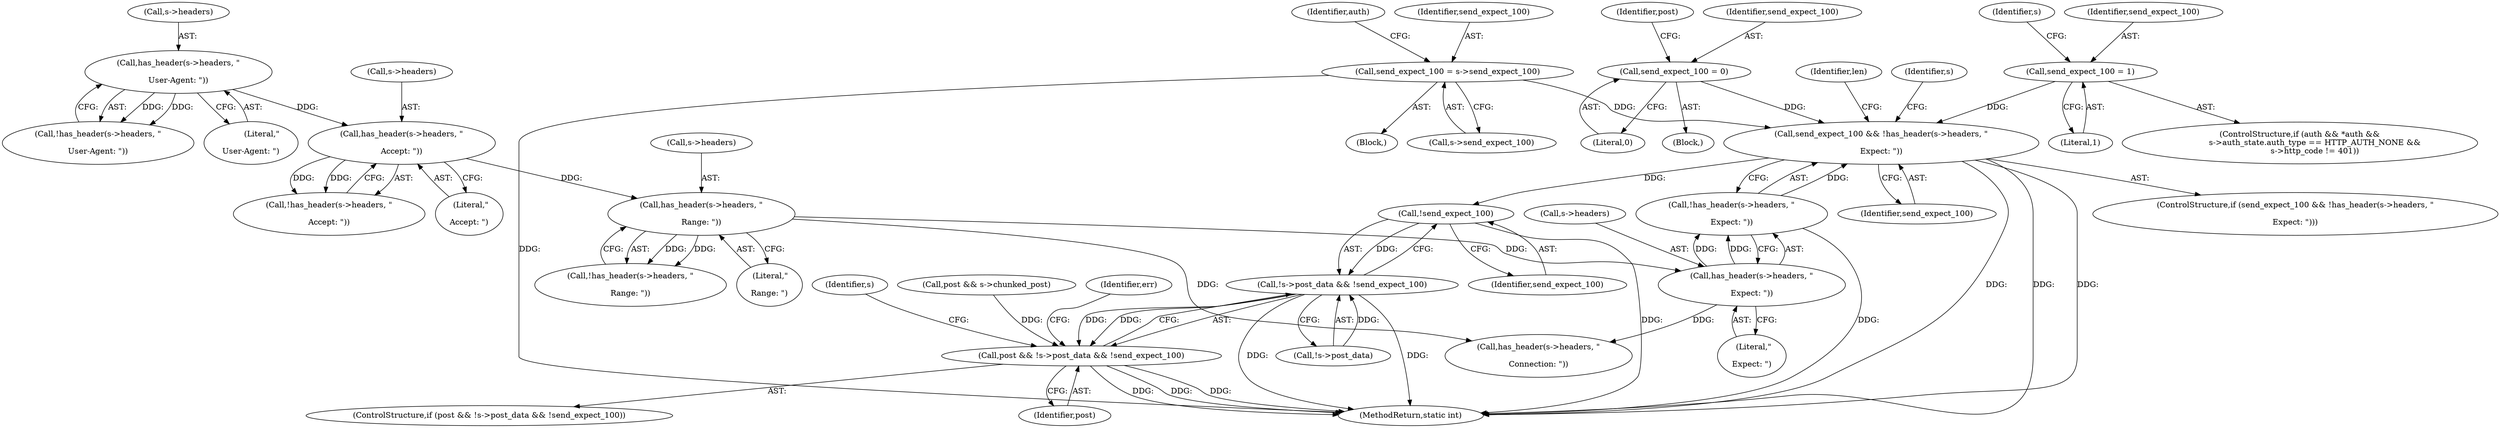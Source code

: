 digraph "0_FFmpeg_2a05c8f813de6f2278827734bf8102291e7484aa_0@API" {
"1000359" [label="(Call,send_expect_100 && !has_header(s->headers, \"\r\nExpect: \"))"];
"1000216" [label="(Call,send_expect_100 = s->send_expect_100)"];
"1000149" [label="(Call,send_expect_100 = 0)"];
"1000240" [label="(Call,send_expect_100 = 1)"];
"1000361" [label="(Call,!has_header(s->headers, \"\r\nExpect: \"))"];
"1000362" [label="(Call,has_header(s->headers, \"\r\nExpect: \"))"];
"1000304" [label="(Call,has_header(s->headers, \"\r\nRange: \"))"];
"1000285" [label="(Call,has_header(s->headers, \"\r\nAccept: \"))"];
"1000264" [label="(Call,has_header(s->headers, \"\r\nUser-Agent: \"))"];
"1000695" [label="(Call,!send_expect_100)"];
"1000690" [label="(Call,!s->post_data && !send_expect_100)"];
"1000688" [label="(Call,post && !s->post_data && !send_expect_100)"];
"1000361" [label="(Call,!has_header(s->headers, \"\r\nExpect: \"))"];
"1000116" [label="(Block,)"];
"1000241" [label="(Identifier,send_expect_100)"];
"1000289" [label="(Literal,\"\r\nAccept: \")"];
"1000359" [label="(Call,send_expect_100 && !has_header(s->headers, \"\r\nExpect: \"))"];
"1000696" [label="(Identifier,send_expect_100)"];
"1000265" [label="(Call,s->headers)"];
"1000366" [label="(Literal,\"\r\nExpect: \")"];
"1000285" [label="(Call,has_header(s->headers, \"\r\nAccept: \"))"];
"1000150" [label="(Identifier,send_expect_100)"];
"1000700" [label="(Identifier,s)"];
"1000218" [label="(Call,s->send_expect_100)"];
"1000745" [label="(MethodReturn,static int)"];
"1000573" [label="(Call,post && s->chunked_post)"];
"1000368" [label="(Identifier,len)"];
"1000286" [label="(Call,s->headers)"];
"1000264" [label="(Call,has_header(s->headers, \"\r\nUser-Agent: \"))"];
"1000380" [label="(Call,has_header(s->headers, \"\r\nConnection: \"))"];
"1000708" [label="(Identifier,err)"];
"1000695" [label="(Call,!send_expect_100)"];
"1000240" [label="(Call,send_expect_100 = 1)"];
"1000217" [label="(Identifier,send_expect_100)"];
"1000689" [label="(Identifier,post)"];
"1000690" [label="(Call,!s->post_data && !send_expect_100)"];
"1000687" [label="(ControlStructure,if (post && !s->post_data && !send_expect_100))"];
"1000363" [label="(Call,s->headers)"];
"1000382" [label="(Identifier,s)"];
"1000358" [label="(ControlStructure,if (send_expect_100 && !has_header(s->headers, \"\r\nExpect: \")))"];
"1000221" [label="(ControlStructure,if (auth && *auth &&\n            s->auth_state.auth_type == HTTP_AUTH_NONE &&\n            s->http_code != 401))"];
"1000284" [label="(Call,!has_header(s->headers, \"\r\nAccept: \"))"];
"1000242" [label="(Literal,1)"];
"1000215" [label="(Block,)"];
"1000362" [label="(Call,has_header(s->headers, \"\r\nExpect: \"))"];
"1000149" [label="(Call,send_expect_100 = 0)"];
"1000153" [label="(Identifier,post)"];
"1000303" [label="(Call,!has_header(s->headers, \"\r\nRange: \"))"];
"1000223" [label="(Identifier,auth)"];
"1000304" [label="(Call,has_header(s->headers, \"\r\nRange: \"))"];
"1000268" [label="(Literal,\"\r\nUser-Agent: \")"];
"1000691" [label="(Call,!s->post_data)"];
"1000360" [label="(Identifier,send_expect_100)"];
"1000308" [label="(Literal,\"\r\nRange: \")"];
"1000305" [label="(Call,s->headers)"];
"1000216" [label="(Call,send_expect_100 = s->send_expect_100)"];
"1000246" [label="(Identifier,s)"];
"1000688" [label="(Call,post && !s->post_data && !send_expect_100)"];
"1000151" [label="(Literal,0)"];
"1000263" [label="(Call,!has_header(s->headers, \"\r\nUser-Agent: \"))"];
"1000359" -> "1000358"  [label="AST: "];
"1000359" -> "1000360"  [label="CFG: "];
"1000359" -> "1000361"  [label="CFG: "];
"1000360" -> "1000359"  [label="AST: "];
"1000361" -> "1000359"  [label="AST: "];
"1000368" -> "1000359"  [label="CFG: "];
"1000382" -> "1000359"  [label="CFG: "];
"1000359" -> "1000745"  [label="DDG: "];
"1000359" -> "1000745"  [label="DDG: "];
"1000359" -> "1000745"  [label="DDG: "];
"1000216" -> "1000359"  [label="DDG: "];
"1000149" -> "1000359"  [label="DDG: "];
"1000240" -> "1000359"  [label="DDG: "];
"1000361" -> "1000359"  [label="DDG: "];
"1000359" -> "1000695"  [label="DDG: "];
"1000216" -> "1000215"  [label="AST: "];
"1000216" -> "1000218"  [label="CFG: "];
"1000217" -> "1000216"  [label="AST: "];
"1000218" -> "1000216"  [label="AST: "];
"1000223" -> "1000216"  [label="CFG: "];
"1000216" -> "1000745"  [label="DDG: "];
"1000149" -> "1000116"  [label="AST: "];
"1000149" -> "1000151"  [label="CFG: "];
"1000150" -> "1000149"  [label="AST: "];
"1000151" -> "1000149"  [label="AST: "];
"1000153" -> "1000149"  [label="CFG: "];
"1000240" -> "1000221"  [label="AST: "];
"1000240" -> "1000242"  [label="CFG: "];
"1000241" -> "1000240"  [label="AST: "];
"1000242" -> "1000240"  [label="AST: "];
"1000246" -> "1000240"  [label="CFG: "];
"1000361" -> "1000362"  [label="CFG: "];
"1000362" -> "1000361"  [label="AST: "];
"1000361" -> "1000745"  [label="DDG: "];
"1000362" -> "1000361"  [label="DDG: "];
"1000362" -> "1000361"  [label="DDG: "];
"1000362" -> "1000366"  [label="CFG: "];
"1000363" -> "1000362"  [label="AST: "];
"1000366" -> "1000362"  [label="AST: "];
"1000304" -> "1000362"  [label="DDG: "];
"1000362" -> "1000380"  [label="DDG: "];
"1000304" -> "1000303"  [label="AST: "];
"1000304" -> "1000308"  [label="CFG: "];
"1000305" -> "1000304"  [label="AST: "];
"1000308" -> "1000304"  [label="AST: "];
"1000303" -> "1000304"  [label="CFG: "];
"1000304" -> "1000303"  [label="DDG: "];
"1000304" -> "1000303"  [label="DDG: "];
"1000285" -> "1000304"  [label="DDG: "];
"1000304" -> "1000380"  [label="DDG: "];
"1000285" -> "1000284"  [label="AST: "];
"1000285" -> "1000289"  [label="CFG: "];
"1000286" -> "1000285"  [label="AST: "];
"1000289" -> "1000285"  [label="AST: "];
"1000284" -> "1000285"  [label="CFG: "];
"1000285" -> "1000284"  [label="DDG: "];
"1000285" -> "1000284"  [label="DDG: "];
"1000264" -> "1000285"  [label="DDG: "];
"1000264" -> "1000263"  [label="AST: "];
"1000264" -> "1000268"  [label="CFG: "];
"1000265" -> "1000264"  [label="AST: "];
"1000268" -> "1000264"  [label="AST: "];
"1000263" -> "1000264"  [label="CFG: "];
"1000264" -> "1000263"  [label="DDG: "];
"1000264" -> "1000263"  [label="DDG: "];
"1000695" -> "1000690"  [label="AST: "];
"1000695" -> "1000696"  [label="CFG: "];
"1000696" -> "1000695"  [label="AST: "];
"1000690" -> "1000695"  [label="CFG: "];
"1000695" -> "1000745"  [label="DDG: "];
"1000695" -> "1000690"  [label="DDG: "];
"1000690" -> "1000688"  [label="AST: "];
"1000690" -> "1000691"  [label="CFG: "];
"1000691" -> "1000690"  [label="AST: "];
"1000688" -> "1000690"  [label="CFG: "];
"1000690" -> "1000745"  [label="DDG: "];
"1000690" -> "1000745"  [label="DDG: "];
"1000690" -> "1000688"  [label="DDG: "];
"1000690" -> "1000688"  [label="DDG: "];
"1000691" -> "1000690"  [label="DDG: "];
"1000688" -> "1000687"  [label="AST: "];
"1000688" -> "1000689"  [label="CFG: "];
"1000689" -> "1000688"  [label="AST: "];
"1000700" -> "1000688"  [label="CFG: "];
"1000708" -> "1000688"  [label="CFG: "];
"1000688" -> "1000745"  [label="DDG: "];
"1000688" -> "1000745"  [label="DDG: "];
"1000688" -> "1000745"  [label="DDG: "];
"1000573" -> "1000688"  [label="DDG: "];
}
